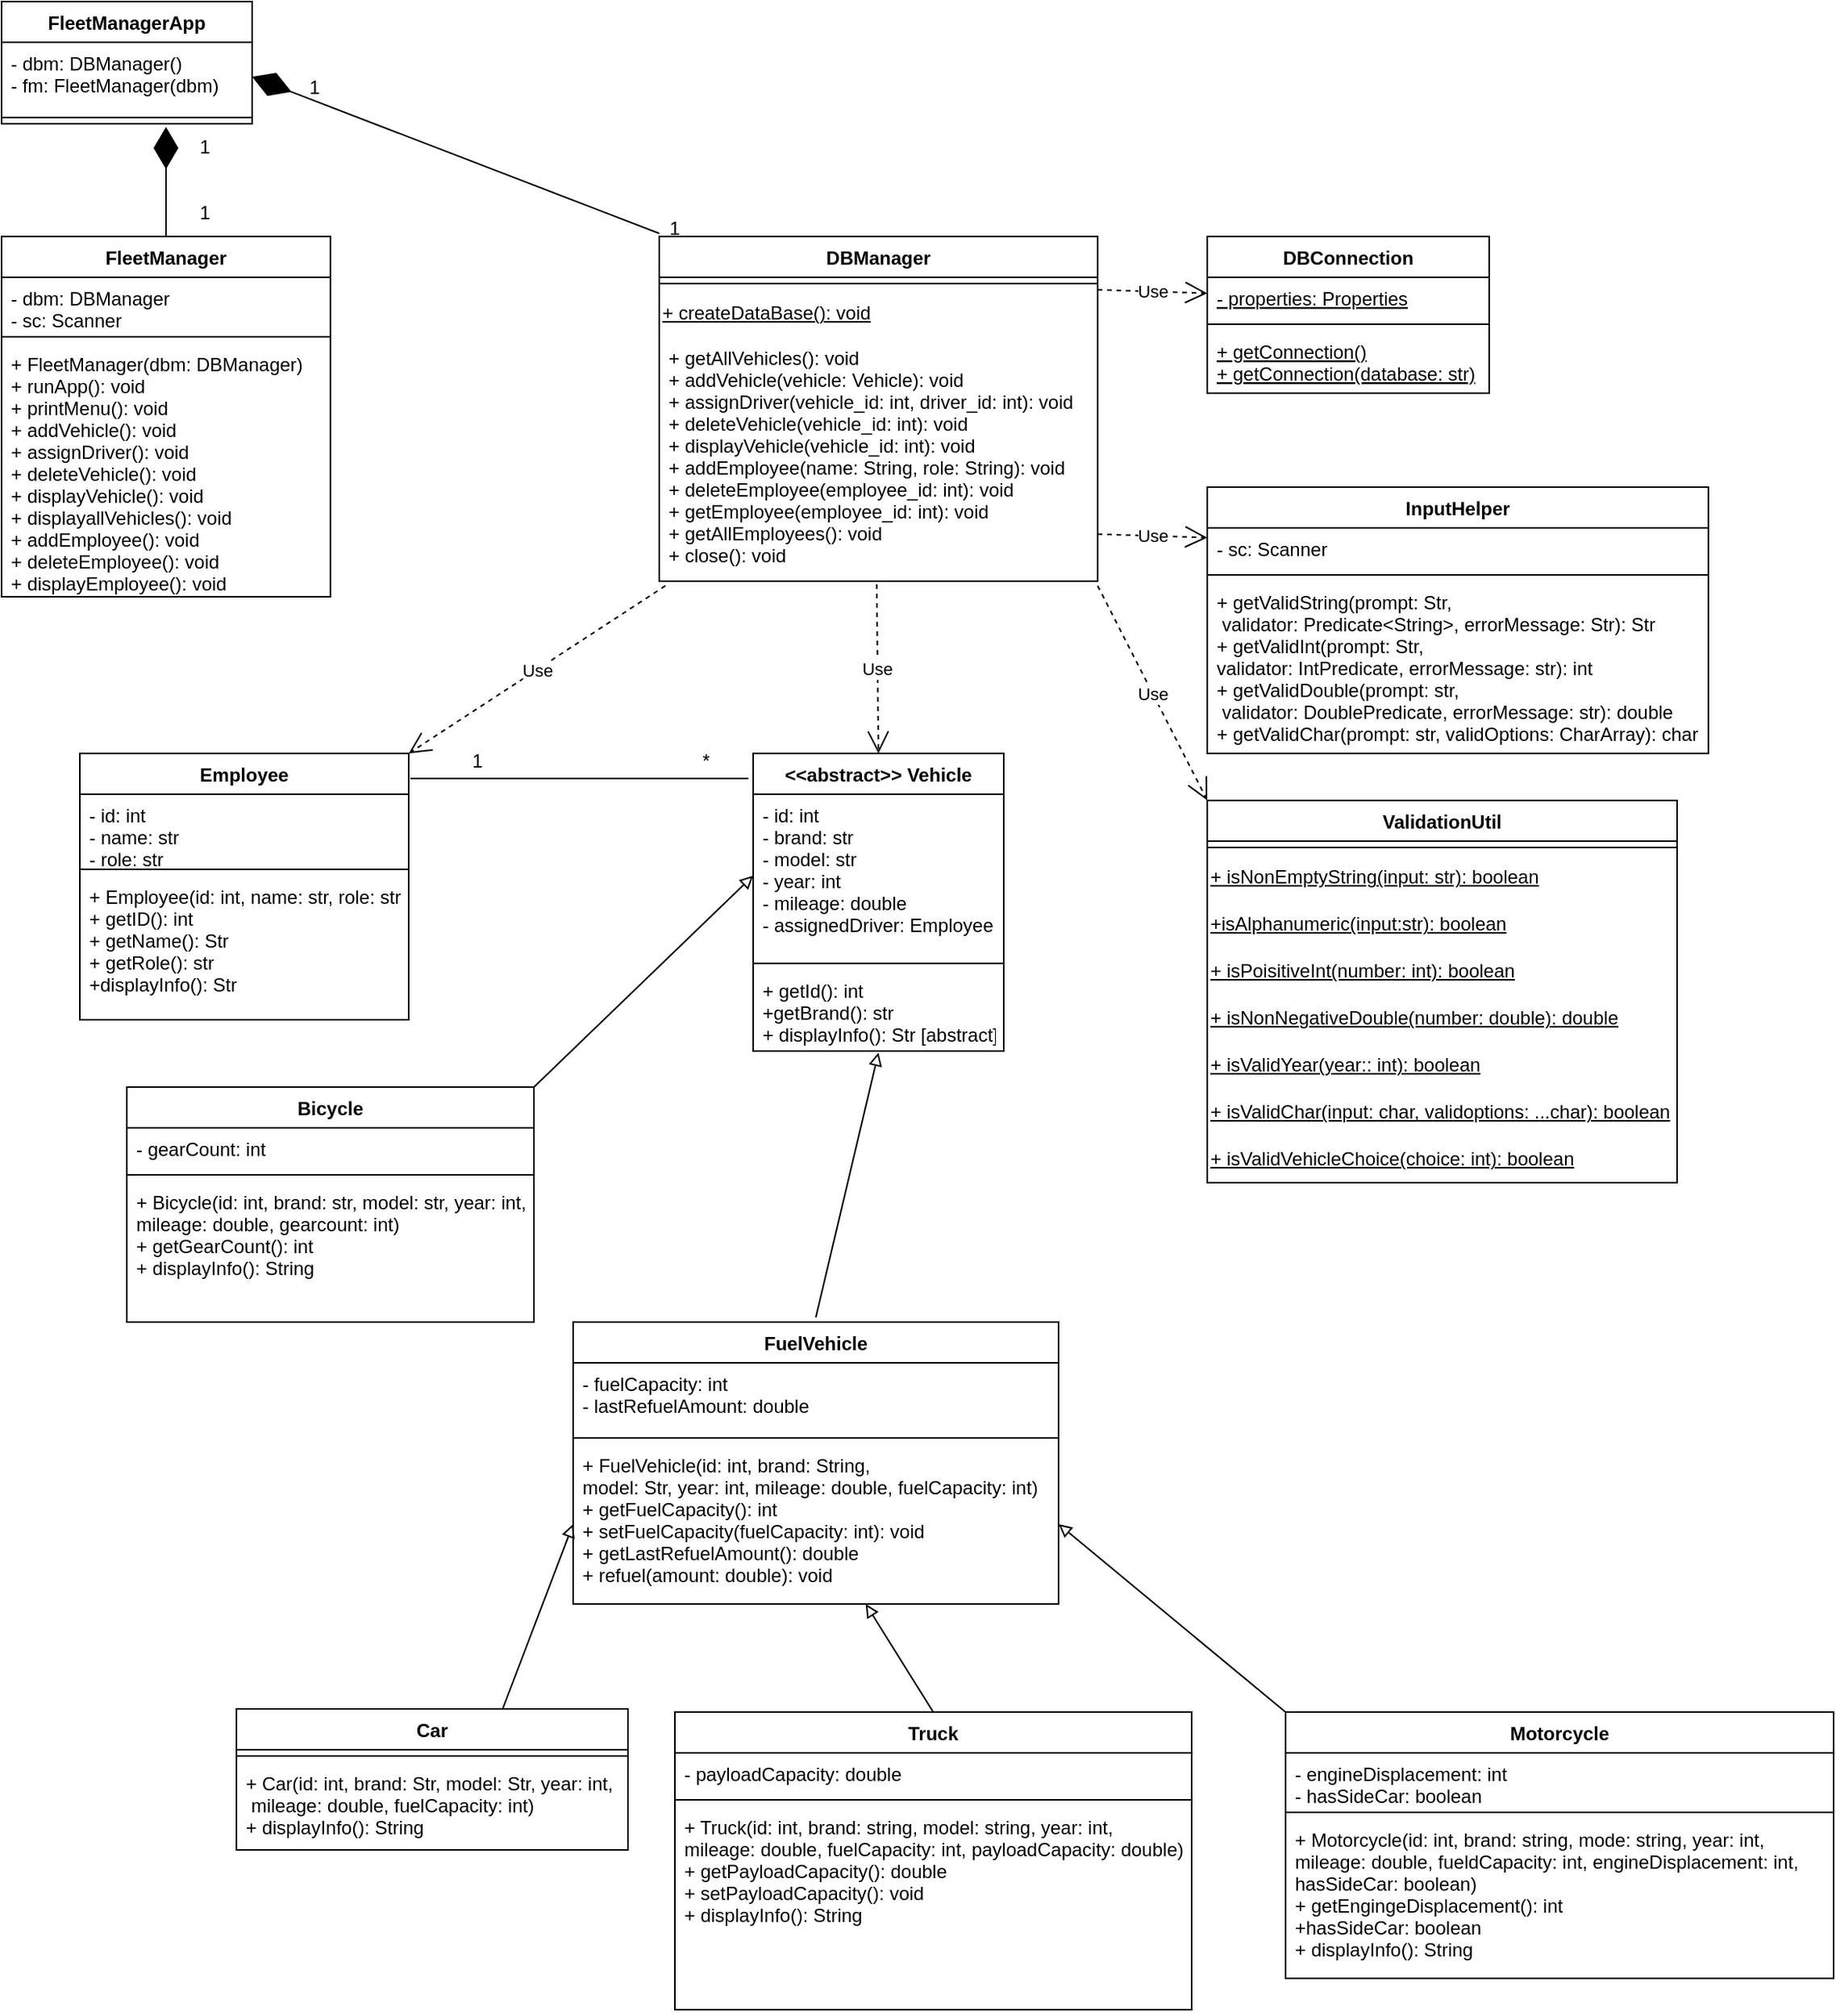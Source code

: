 <mxfile version="19.0.1" type="device"><diagram id="pS79JuQS9IqtgXUpidKO" name="Page-1"><mxGraphModel dx="1182" dy="827" grid="1" gridSize="10" guides="1" tooltips="1" connect="1" arrows="1" fold="1" page="1" pageScale="1" pageWidth="827" pageHeight="1169" math="0" shadow="0"><root><mxCell id="0"/><mxCell id="1" parent="0"/><mxCell id="uZX75bv7C6rgewOvwjsS-1" value="InputHelper" style="swimlane;fontStyle=1;align=center;verticalAlign=top;childLayout=stackLayout;horizontal=1;startSize=26;horizontalStack=0;resizeParent=1;resizeParentMax=0;resizeLast=0;collapsible=1;marginBottom=0;" vertex="1" parent="1"><mxGeometry x="850" y="360" width="320" height="170" as="geometry"/></mxCell><mxCell id="uZX75bv7C6rgewOvwjsS-2" value="- sc: Scanner" style="text;strokeColor=none;fillColor=none;align=left;verticalAlign=top;spacingLeft=4;spacingRight=4;overflow=hidden;rotatable=0;points=[[0,0.5],[1,0.5]];portConstraint=eastwest;" vertex="1" parent="uZX75bv7C6rgewOvwjsS-1"><mxGeometry y="26" width="320" height="26" as="geometry"/></mxCell><mxCell id="uZX75bv7C6rgewOvwjsS-3" value="" style="line;strokeWidth=1;fillColor=none;align=left;verticalAlign=middle;spacingTop=-1;spacingLeft=3;spacingRight=3;rotatable=0;labelPosition=right;points=[];portConstraint=eastwest;" vertex="1" parent="uZX75bv7C6rgewOvwjsS-1"><mxGeometry y="52" width="320" height="8" as="geometry"/></mxCell><mxCell id="uZX75bv7C6rgewOvwjsS-4" value="+ getValidString(prompt: Str,&#10; validator: Predicate&lt;String&gt;, errorMessage: Str): Str&#10;+ getValidInt(prompt: Str, &#10;validator: IntPredicate, errorMessage: str): int &#10;+ getValidDouble(prompt: str,&#10; validator: DoublePredicate, errorMessage: str): double&#10;+ getValidChar(prompt: str, validOptions: CharArray): char" style="text;strokeColor=none;fillColor=none;align=left;verticalAlign=top;spacingLeft=4;spacingRight=4;overflow=hidden;rotatable=0;points=[[0,0.5],[1,0.5]];portConstraint=eastwest;" vertex="1" parent="uZX75bv7C6rgewOvwjsS-1"><mxGeometry y="60" width="320" height="110" as="geometry"/></mxCell><mxCell id="uZX75bv7C6rgewOvwjsS-5" value="DBManager" style="swimlane;fontStyle=1;align=center;verticalAlign=top;childLayout=stackLayout;horizontal=1;startSize=26;horizontalStack=0;resizeParent=1;resizeParentMax=0;resizeLast=0;collapsible=1;marginBottom=0;" vertex="1" parent="1"><mxGeometry x="500" y="200" width="280" height="220" as="geometry"/></mxCell><mxCell id="uZX75bv7C6rgewOvwjsS-7" value="" style="line;strokeWidth=1;fillColor=none;align=left;verticalAlign=middle;spacingTop=-1;spacingLeft=3;spacingRight=3;rotatable=0;labelPosition=right;points=[];portConstraint=eastwest;" vertex="1" parent="uZX75bv7C6rgewOvwjsS-5"><mxGeometry y="26" width="280" height="8" as="geometry"/></mxCell><mxCell id="uZX75bv7C6rgewOvwjsS-24" value="&lt;u&gt;+ createDataBase(): void&lt;/u&gt;" style="text;html=1;strokeColor=none;fillColor=none;align=left;verticalAlign=middle;whiteSpace=wrap;rounded=0;" vertex="1" parent="uZX75bv7C6rgewOvwjsS-5"><mxGeometry y="34" width="280" height="30" as="geometry"/></mxCell><mxCell id="uZX75bv7C6rgewOvwjsS-8" value="+ getAllVehicles(): void&#10;+ addVehicle(vehicle: Vehicle): void&#10;+ assignDriver(vehicle_id: int, driver_id: int): void&#10;+ deleteVehicle(vehicle_id: int): void&#10;+ displayVehicle(vehicle_id: int): void&#10;+ addEmployee(name: String, role: String): void&#10;+ deleteEmployee(employee_id: int): void&#10;+ getEmployee(employee_id: int): void&#10;+ getAllEmployees(): void&#10;+ close(): void" style="text;strokeColor=none;fillColor=none;align=left;verticalAlign=top;spacingLeft=4;spacingRight=4;overflow=hidden;rotatable=0;points=[[0,0.5],[1,0.5]];portConstraint=eastwest;" vertex="1" parent="uZX75bv7C6rgewOvwjsS-5"><mxGeometry y="64" width="280" height="156" as="geometry"/></mxCell><mxCell id="uZX75bv7C6rgewOvwjsS-9" value="FleetManager" style="swimlane;fontStyle=1;align=center;verticalAlign=top;childLayout=stackLayout;horizontal=1;startSize=26;horizontalStack=0;resizeParent=1;resizeParentMax=0;resizeLast=0;collapsible=1;marginBottom=0;" vertex="1" parent="1"><mxGeometry x="80" y="200" width="210" height="230" as="geometry"/></mxCell><mxCell id="uZX75bv7C6rgewOvwjsS-10" value="- dbm: DBManager&#10;- sc: Scanner" style="text;strokeColor=none;fillColor=none;align=left;verticalAlign=top;spacingLeft=4;spacingRight=4;overflow=hidden;rotatable=0;points=[[0,0.5],[1,0.5]];portConstraint=eastwest;" vertex="1" parent="uZX75bv7C6rgewOvwjsS-9"><mxGeometry y="26" width="210" height="34" as="geometry"/></mxCell><mxCell id="uZX75bv7C6rgewOvwjsS-11" value="" style="line;strokeWidth=1;fillColor=none;align=left;verticalAlign=middle;spacingTop=-1;spacingLeft=3;spacingRight=3;rotatable=0;labelPosition=right;points=[];portConstraint=eastwest;" vertex="1" parent="uZX75bv7C6rgewOvwjsS-9"><mxGeometry y="60" width="210" height="8" as="geometry"/></mxCell><mxCell id="uZX75bv7C6rgewOvwjsS-12" value="+ FleetManager(dbm: DBManager)&#10;+ runApp(): void&#10;+ printMenu(): void&#10;+ addVehicle(): void&#10;+ assignDriver(): void&#10;+ deleteVehicle(): void&#10;+ displayVehicle(): void&#10;+ displayallVehicles(): void&#10;+ addEmployee(): void&#10;+ deleteEmployee(): void&#10;+ displayEmployee(): void" style="text;strokeColor=none;fillColor=none;align=left;verticalAlign=top;spacingLeft=4;spacingRight=4;overflow=hidden;rotatable=0;points=[[0,0.5],[1,0.5]];portConstraint=eastwest;" vertex="1" parent="uZX75bv7C6rgewOvwjsS-9"><mxGeometry y="68" width="210" height="162" as="geometry"/></mxCell><mxCell id="uZX75bv7C6rgewOvwjsS-13" value="FleetManagerApp" style="swimlane;fontStyle=1;align=center;verticalAlign=top;childLayout=stackLayout;horizontal=1;startSize=26;horizontalStack=0;resizeParent=1;resizeParentMax=0;resizeLast=0;collapsible=1;marginBottom=0;" vertex="1" parent="1"><mxGeometry x="80" y="50" width="160" height="78" as="geometry"/></mxCell><mxCell id="uZX75bv7C6rgewOvwjsS-14" value="- dbm: DBManager()&#10;- fm: FleetManager(dbm)" style="text;strokeColor=none;fillColor=none;align=left;verticalAlign=top;spacingLeft=4;spacingRight=4;overflow=hidden;rotatable=0;points=[[0,0.5],[1,0.5]];portConstraint=eastwest;" vertex="1" parent="uZX75bv7C6rgewOvwjsS-13"><mxGeometry y="26" width="160" height="44" as="geometry"/></mxCell><mxCell id="uZX75bv7C6rgewOvwjsS-15" value="" style="line;strokeWidth=1;fillColor=none;align=left;verticalAlign=middle;spacingTop=-1;spacingLeft=3;spacingRight=3;rotatable=0;labelPosition=right;points=[];portConstraint=eastwest;" vertex="1" parent="uZX75bv7C6rgewOvwjsS-13"><mxGeometry y="70" width="160" height="8" as="geometry"/></mxCell><mxCell id="uZX75bv7C6rgewOvwjsS-21" value="" style="endArrow=diamondThin;endFill=1;endSize=24;html=1;rounded=0;exitX=0.5;exitY=0;exitDx=0;exitDy=0;" edge="1" parent="1" source="uZX75bv7C6rgewOvwjsS-9"><mxGeometry width="160" relative="1" as="geometry"><mxPoint x="305" y="180" as="sourcePoint"/><mxPoint x="185" y="130" as="targetPoint"/></mxGeometry></mxCell><mxCell id="uZX75bv7C6rgewOvwjsS-22" value="1" style="text;html=1;strokeColor=none;fillColor=none;align=center;verticalAlign=middle;whiteSpace=wrap;rounded=0;" vertex="1" parent="1"><mxGeometry x="180" y="128" width="60" height="30" as="geometry"/></mxCell><mxCell id="uZX75bv7C6rgewOvwjsS-23" value="1" style="text;html=1;strokeColor=none;fillColor=none;align=center;verticalAlign=middle;whiteSpace=wrap;rounded=0;" vertex="1" parent="1"><mxGeometry x="180" y="170" width="60" height="30" as="geometry"/></mxCell><mxCell id="uZX75bv7C6rgewOvwjsS-25" value="" style="endArrow=diamondThin;endFill=1;endSize=24;html=1;rounded=0;exitX=0.5;exitY=0;exitDx=0;exitDy=0;entryX=1;entryY=0.5;entryDx=0;entryDy=0;" edge="1" parent="1" target="uZX75bv7C6rgewOvwjsS-14"><mxGeometry width="160" relative="1" as="geometry"><mxPoint x="500" y="198" as="sourcePoint"/><mxPoint x="250" y="110" as="targetPoint"/></mxGeometry></mxCell><mxCell id="uZX75bv7C6rgewOvwjsS-26" value="1" style="text;html=1;strokeColor=none;fillColor=none;align=center;verticalAlign=middle;whiteSpace=wrap;rounded=0;" vertex="1" parent="1"><mxGeometry x="250" y="90" width="60" height="30" as="geometry"/></mxCell><mxCell id="uZX75bv7C6rgewOvwjsS-27" value="1" style="text;html=1;strokeColor=none;fillColor=none;align=center;verticalAlign=middle;whiteSpace=wrap;rounded=0;" vertex="1" parent="1"><mxGeometry x="480" y="180" width="60" height="30" as="geometry"/></mxCell><mxCell id="uZX75bv7C6rgewOvwjsS-28" value="DBConnection" style="swimlane;fontStyle=1;align=center;verticalAlign=top;childLayout=stackLayout;horizontal=1;startSize=26;horizontalStack=0;resizeParent=1;resizeParentMax=0;resizeLast=0;collapsible=1;marginBottom=0;" vertex="1" parent="1"><mxGeometry x="850" y="200" width="180" height="100" as="geometry"/></mxCell><mxCell id="uZX75bv7C6rgewOvwjsS-29" value="- properties: Properties" style="text;strokeColor=none;fillColor=none;align=left;verticalAlign=top;spacingLeft=4;spacingRight=4;overflow=hidden;rotatable=0;points=[[0,0.5],[1,0.5]];portConstraint=eastwest;fontStyle=4" vertex="1" parent="uZX75bv7C6rgewOvwjsS-28"><mxGeometry y="26" width="180" height="26" as="geometry"/></mxCell><mxCell id="uZX75bv7C6rgewOvwjsS-30" value="" style="line;strokeWidth=1;fillColor=none;align=left;verticalAlign=middle;spacingTop=-1;spacingLeft=3;spacingRight=3;rotatable=0;labelPosition=right;points=[];portConstraint=eastwest;" vertex="1" parent="uZX75bv7C6rgewOvwjsS-28"><mxGeometry y="52" width="180" height="8" as="geometry"/></mxCell><mxCell id="uZX75bv7C6rgewOvwjsS-31" value="+ getConnection()&#10;+ getConnection(database: str)" style="text;strokeColor=none;fillColor=none;align=left;verticalAlign=top;spacingLeft=4;spacingRight=4;overflow=hidden;rotatable=0;points=[[0,0.5],[1,0.5]];portConstraint=eastwest;fontStyle=4" vertex="1" parent="uZX75bv7C6rgewOvwjsS-28"><mxGeometry y="60" width="180" height="40" as="geometry"/></mxCell><mxCell id="uZX75bv7C6rgewOvwjsS-32" value="Use" style="endArrow=open;endSize=12;dashed=1;html=1;rounded=0;exitX=1;exitY=0;exitDx=0;exitDy=0;" edge="1" parent="1" source="uZX75bv7C6rgewOvwjsS-24" target="uZX75bv7C6rgewOvwjsS-29"><mxGeometry width="160" relative="1" as="geometry"><mxPoint x="810" y="287" as="sourcePoint"/><mxPoint x="878.2" y="288.126" as="targetPoint"/></mxGeometry></mxCell><mxCell id="uZX75bv7C6rgewOvwjsS-33" value="Use" style="endArrow=open;endSize=12;dashed=1;html=1;rounded=0;exitX=1;exitY=0;exitDx=0;exitDy=0;" edge="1" parent="1"><mxGeometry width="160" relative="1" as="geometry"><mxPoint x="780" y="390" as="sourcePoint"/><mxPoint x="850" y="392.188" as="targetPoint"/></mxGeometry></mxCell><mxCell id="uZX75bv7C6rgewOvwjsS-34" value="ValidationUtil" style="swimlane;fontStyle=1;align=center;verticalAlign=top;childLayout=stackLayout;horizontal=1;startSize=26;horizontalStack=0;resizeParent=1;resizeParentMax=0;resizeLast=0;collapsible=1;marginBottom=0;" vertex="1" parent="1"><mxGeometry x="850" y="560" width="300" height="244" as="geometry"/></mxCell><mxCell id="uZX75bv7C6rgewOvwjsS-36" value="" style="line;strokeWidth=1;fillColor=none;align=left;verticalAlign=middle;spacingTop=-1;spacingLeft=3;spacingRight=3;rotatable=0;labelPosition=right;points=[];portConstraint=eastwest;" vertex="1" parent="uZX75bv7C6rgewOvwjsS-34"><mxGeometry y="26" width="300" height="8" as="geometry"/></mxCell><mxCell id="uZX75bv7C6rgewOvwjsS-38" value="+ isNonEmptyString(input: str): boolean" style="text;html=1;strokeColor=none;fillColor=none;align=left;verticalAlign=middle;whiteSpace=wrap;rounded=0;fontStyle=4" vertex="1" parent="uZX75bv7C6rgewOvwjsS-34"><mxGeometry y="34" width="300" height="30" as="geometry"/></mxCell><mxCell id="uZX75bv7C6rgewOvwjsS-44" value="+isAlphanumeric(input:str): boolean" style="text;html=1;strokeColor=none;fillColor=none;align=left;verticalAlign=middle;whiteSpace=wrap;rounded=0;fontStyle=4" vertex="1" parent="uZX75bv7C6rgewOvwjsS-34"><mxGeometry y="64" width="300" height="30" as="geometry"/></mxCell><mxCell id="uZX75bv7C6rgewOvwjsS-39" value="+ isPoisitiveInt(number: int): boolean" style="text;html=1;strokeColor=none;fillColor=none;align=left;verticalAlign=middle;whiteSpace=wrap;rounded=0;fontStyle=4" vertex="1" parent="uZX75bv7C6rgewOvwjsS-34"><mxGeometry y="94" width="300" height="30" as="geometry"/></mxCell><mxCell id="uZX75bv7C6rgewOvwjsS-43" value="+ isNonNegativeDouble(number: double): double" style="text;html=1;strokeColor=none;fillColor=none;align=left;verticalAlign=middle;whiteSpace=wrap;rounded=0;fontStyle=4" vertex="1" parent="uZX75bv7C6rgewOvwjsS-34"><mxGeometry y="124" width="300" height="30" as="geometry"/></mxCell><mxCell id="uZX75bv7C6rgewOvwjsS-40" value="+ isValidYear(year:: int): boolean" style="text;html=1;strokeColor=none;fillColor=none;align=left;verticalAlign=middle;whiteSpace=wrap;rounded=0;fontStyle=4" vertex="1" parent="uZX75bv7C6rgewOvwjsS-34"><mxGeometry y="154" width="300" height="30" as="geometry"/></mxCell><mxCell id="uZX75bv7C6rgewOvwjsS-42" value="+ isValidChar(input: char, validoptions: ...char): boolean" style="text;html=1;strokeColor=none;fillColor=none;align=left;verticalAlign=middle;whiteSpace=wrap;rounded=0;fontStyle=4" vertex="1" parent="uZX75bv7C6rgewOvwjsS-34"><mxGeometry y="184" width="300" height="30" as="geometry"/></mxCell><mxCell id="uZX75bv7C6rgewOvwjsS-41" value="+ isValidVehicleChoice(choice: int): boolean" style="text;html=1;strokeColor=none;fillColor=none;align=left;verticalAlign=middle;whiteSpace=wrap;rounded=0;fontStyle=4" vertex="1" parent="uZX75bv7C6rgewOvwjsS-34"><mxGeometry y="214" width="300" height="30" as="geometry"/></mxCell><mxCell id="uZX75bv7C6rgewOvwjsS-45" value="Use" style="endArrow=open;endSize=12;dashed=1;html=1;rounded=0;exitX=1;exitY=1.019;exitDx=0;exitDy=0;exitPerimeter=0;entryX=0;entryY=0;entryDx=0;entryDy=0;" edge="1" parent="1" source="uZX75bv7C6rgewOvwjsS-8" target="uZX75bv7C6rgewOvwjsS-34"><mxGeometry width="160" relative="1" as="geometry"><mxPoint x="750" y="470" as="sourcePoint"/><mxPoint x="820" y="472.188" as="targetPoint"/></mxGeometry></mxCell><mxCell id="uZX75bv7C6rgewOvwjsS-46" value="&lt;&lt;abstract&gt;&gt; Vehicle" style="swimlane;fontStyle=1;align=center;verticalAlign=top;childLayout=stackLayout;horizontal=1;startSize=26;horizontalStack=0;resizeParent=1;resizeParentMax=0;resizeLast=0;collapsible=1;marginBottom=0;" vertex="1" parent="1"><mxGeometry x="560" y="530" width="160" height="190" as="geometry"/></mxCell><mxCell id="uZX75bv7C6rgewOvwjsS-47" value="- id: int&#10;- brand: str&#10;- model: str&#10;- year: int&#10;- mileage: double&#10;- assignedDriver: Employee" style="text;strokeColor=none;fillColor=none;align=left;verticalAlign=top;spacingLeft=4;spacingRight=4;overflow=hidden;rotatable=0;points=[[0,0.5],[1,0.5]];portConstraint=eastwest;" vertex="1" parent="uZX75bv7C6rgewOvwjsS-46"><mxGeometry y="26" width="160" height="104" as="geometry"/></mxCell><mxCell id="uZX75bv7C6rgewOvwjsS-48" value="" style="line;strokeWidth=1;fillColor=none;align=left;verticalAlign=middle;spacingTop=-1;spacingLeft=3;spacingRight=3;rotatable=0;labelPosition=right;points=[];portConstraint=eastwest;" vertex="1" parent="uZX75bv7C6rgewOvwjsS-46"><mxGeometry y="130" width="160" height="8" as="geometry"/></mxCell><mxCell id="uZX75bv7C6rgewOvwjsS-49" value="+ getId(): int&#10;+getBrand(): str&#10;+ displayInfo(): Str [abstract]" style="text;strokeColor=none;fillColor=none;align=left;verticalAlign=top;spacingLeft=4;spacingRight=4;overflow=hidden;rotatable=0;points=[[0,0.5],[1,0.5]];portConstraint=eastwest;" vertex="1" parent="uZX75bv7C6rgewOvwjsS-46"><mxGeometry y="138" width="160" height="52" as="geometry"/></mxCell><mxCell id="uZX75bv7C6rgewOvwjsS-50" value="Motorcycle" style="swimlane;fontStyle=1;align=center;verticalAlign=top;childLayout=stackLayout;horizontal=1;startSize=26;horizontalStack=0;resizeParent=1;resizeParentMax=0;resizeLast=0;collapsible=1;marginBottom=0;" vertex="1" parent="1"><mxGeometry x="900" y="1142" width="350" height="170" as="geometry"/></mxCell><mxCell id="uZX75bv7C6rgewOvwjsS-51" value="- engineDisplacement: int&#10;- hasSideCar: boolean&#10;" style="text;strokeColor=none;fillColor=none;align=left;verticalAlign=top;spacingLeft=4;spacingRight=4;overflow=hidden;rotatable=0;points=[[0,0.5],[1,0.5]];portConstraint=eastwest;" vertex="1" parent="uZX75bv7C6rgewOvwjsS-50"><mxGeometry y="26" width="350" height="34" as="geometry"/></mxCell><mxCell id="uZX75bv7C6rgewOvwjsS-52" value="" style="line;strokeWidth=1;fillColor=none;align=left;verticalAlign=middle;spacingTop=-1;spacingLeft=3;spacingRight=3;rotatable=0;labelPosition=right;points=[];portConstraint=eastwest;" vertex="1" parent="uZX75bv7C6rgewOvwjsS-50"><mxGeometry y="60" width="350" height="8" as="geometry"/></mxCell><mxCell id="uZX75bv7C6rgewOvwjsS-53" value="+ Motorcycle(id: int, brand: string, mode: string, year: int,&#10;mileage: double, fueldCapacity: int, engineDisplacement: int,&#10;hasSideCar: boolean)&#10;+ getEngingeDisplacement(): int&#10;+hasSideCar: boolean&#10;+ displayInfo(): String" style="text;strokeColor=none;fillColor=none;align=left;verticalAlign=top;spacingLeft=4;spacingRight=4;overflow=hidden;rotatable=0;points=[[0,0.5],[1,0.5]];portConstraint=eastwest;" vertex="1" parent="uZX75bv7C6rgewOvwjsS-50"><mxGeometry y="68" width="350" height="102" as="geometry"/></mxCell><mxCell id="uZX75bv7C6rgewOvwjsS-54" value="Truck" style="swimlane;fontStyle=1;align=center;verticalAlign=top;childLayout=stackLayout;horizontal=1;startSize=26;horizontalStack=0;resizeParent=1;resizeParentMax=0;resizeLast=0;collapsible=1;marginBottom=0;" vertex="1" parent="1"><mxGeometry x="510" y="1142" width="330" height="190" as="geometry"/></mxCell><mxCell id="uZX75bv7C6rgewOvwjsS-55" value="- payloadCapacity: double" style="text;strokeColor=none;fillColor=none;align=left;verticalAlign=top;spacingLeft=4;spacingRight=4;overflow=hidden;rotatable=0;points=[[0,0.5],[1,0.5]];portConstraint=eastwest;" vertex="1" parent="uZX75bv7C6rgewOvwjsS-54"><mxGeometry y="26" width="330" height="26" as="geometry"/></mxCell><mxCell id="uZX75bv7C6rgewOvwjsS-56" value="" style="line;strokeWidth=1;fillColor=none;align=left;verticalAlign=middle;spacingTop=-1;spacingLeft=3;spacingRight=3;rotatable=0;labelPosition=right;points=[];portConstraint=eastwest;" vertex="1" parent="uZX75bv7C6rgewOvwjsS-54"><mxGeometry y="52" width="330" height="8" as="geometry"/></mxCell><mxCell id="uZX75bv7C6rgewOvwjsS-57" value="+ Truck(id: int, brand: string, model: string, year: int,&#10;mileage: double, fuelCapacity: int, payloadCapacity: double)&#10;+ getPayloadCapacity(): double&#10;+ setPayloadCapacity(): void&#10;+ displayInfo(): String" style="text;strokeColor=none;fillColor=none;align=left;verticalAlign=top;spacingLeft=4;spacingRight=4;overflow=hidden;rotatable=0;points=[[0,0.5],[1,0.5]];portConstraint=eastwest;" vertex="1" parent="uZX75bv7C6rgewOvwjsS-54"><mxGeometry y="60" width="330" height="130" as="geometry"/></mxCell><mxCell id="uZX75bv7C6rgewOvwjsS-58" value="Bicycle" style="swimlane;fontStyle=1;align=center;verticalAlign=top;childLayout=stackLayout;horizontal=1;startSize=26;horizontalStack=0;resizeParent=1;resizeParentMax=0;resizeLast=0;collapsible=1;marginBottom=0;" vertex="1" parent="1"><mxGeometry x="160" y="743" width="260" height="150" as="geometry"/></mxCell><mxCell id="uZX75bv7C6rgewOvwjsS-59" value="- gearCount: int" style="text;strokeColor=none;fillColor=none;align=left;verticalAlign=top;spacingLeft=4;spacingRight=4;overflow=hidden;rotatable=0;points=[[0,0.5],[1,0.5]];portConstraint=eastwest;" vertex="1" parent="uZX75bv7C6rgewOvwjsS-58"><mxGeometry y="26" width="260" height="26" as="geometry"/></mxCell><mxCell id="uZX75bv7C6rgewOvwjsS-60" value="" style="line;strokeWidth=1;fillColor=none;align=left;verticalAlign=middle;spacingTop=-1;spacingLeft=3;spacingRight=3;rotatable=0;labelPosition=right;points=[];portConstraint=eastwest;" vertex="1" parent="uZX75bv7C6rgewOvwjsS-58"><mxGeometry y="52" width="260" height="8" as="geometry"/></mxCell><mxCell id="uZX75bv7C6rgewOvwjsS-61" value="+ Bicycle(id: int, brand: str, model: str, year: int,&#10;mileage: double, gearcount: int)&#10;+ getGearCount(): int&#10;+ displayInfo(): String" style="text;strokeColor=none;fillColor=none;align=left;verticalAlign=top;spacingLeft=4;spacingRight=4;overflow=hidden;rotatable=0;points=[[0,0.5],[1,0.5]];portConstraint=eastwest;" vertex="1" parent="uZX75bv7C6rgewOvwjsS-58"><mxGeometry y="60" width="260" height="90" as="geometry"/></mxCell><mxCell id="uZX75bv7C6rgewOvwjsS-62" value="Car" style="swimlane;fontStyle=1;align=center;verticalAlign=top;childLayout=stackLayout;horizontal=1;startSize=26;horizontalStack=0;resizeParent=1;resizeParentMax=0;resizeLast=0;collapsible=1;marginBottom=0;" vertex="1" parent="1"><mxGeometry x="230" y="1140" width="250" height="90" as="geometry"/></mxCell><mxCell id="uZX75bv7C6rgewOvwjsS-64" value="" style="line;strokeWidth=1;fillColor=none;align=left;verticalAlign=middle;spacingTop=-1;spacingLeft=3;spacingRight=3;rotatable=0;labelPosition=right;points=[];portConstraint=eastwest;" vertex="1" parent="uZX75bv7C6rgewOvwjsS-62"><mxGeometry y="26" width="250" height="8" as="geometry"/></mxCell><mxCell id="uZX75bv7C6rgewOvwjsS-65" value="+ Car(id: int, brand: Str, model: Str, year: int,&#10; mileage: double, fuelCapacity: int)&#10;+ displayInfo(): String" style="text;strokeColor=none;fillColor=none;align=left;verticalAlign=top;spacingLeft=4;spacingRight=4;overflow=hidden;rotatable=0;points=[[0,0.5],[1,0.5]];portConstraint=eastwest;" vertex="1" parent="uZX75bv7C6rgewOvwjsS-62"><mxGeometry y="34" width="250" height="56" as="geometry"/></mxCell><mxCell id="uZX75bv7C6rgewOvwjsS-68" value="FuelVehicle" style="swimlane;fontStyle=1;align=center;verticalAlign=top;childLayout=stackLayout;horizontal=1;startSize=26;horizontalStack=0;resizeParent=1;resizeParentMax=0;resizeLast=0;collapsible=1;marginBottom=0;" vertex="1" parent="1"><mxGeometry x="445" y="893" width="310" height="180" as="geometry"/></mxCell><mxCell id="uZX75bv7C6rgewOvwjsS-69" value="- fuelCapacity: int&#10;- lastRefuelAmount: double" style="text;strokeColor=none;fillColor=none;align=left;verticalAlign=top;spacingLeft=4;spacingRight=4;overflow=hidden;rotatable=0;points=[[0,0.5],[1,0.5]];portConstraint=eastwest;" vertex="1" parent="uZX75bv7C6rgewOvwjsS-68"><mxGeometry y="26" width="310" height="44" as="geometry"/></mxCell><mxCell id="uZX75bv7C6rgewOvwjsS-70" value="" style="line;strokeWidth=1;fillColor=none;align=left;verticalAlign=middle;spacingTop=-1;spacingLeft=3;spacingRight=3;rotatable=0;labelPosition=right;points=[];portConstraint=eastwest;" vertex="1" parent="uZX75bv7C6rgewOvwjsS-68"><mxGeometry y="70" width="310" height="8" as="geometry"/></mxCell><mxCell id="uZX75bv7C6rgewOvwjsS-71" value="+ FuelVehicle(id: int, brand: String, &#10;model: Str, year: int, mileage: double, fuelCapacity: int)&#10;+ getFuelCapacity(): int&#10;+ setFuelCapacity(fuelCapacity: int): void&#10;+ getLastRefuelAmount(): double&#10;+ refuel(amount: double): void" style="text;strokeColor=none;fillColor=none;align=left;verticalAlign=top;spacingLeft=4;spacingRight=4;overflow=hidden;rotatable=0;points=[[0,0.5],[1,0.5]];portConstraint=eastwest;" vertex="1" parent="uZX75bv7C6rgewOvwjsS-68"><mxGeometry y="78" width="310" height="102" as="geometry"/></mxCell><mxCell id="uZX75bv7C6rgewOvwjsS-72" value="" style="endArrow=block;html=1;rounded=0;entryX=0.5;entryY=1.019;entryDx=0;entryDy=0;entryPerimeter=0;endFill=0;" edge="1" parent="1" target="uZX75bv7C6rgewOvwjsS-49"><mxGeometry width="50" height="50" relative="1" as="geometry"><mxPoint x="600" y="890" as="sourcePoint"/><mxPoint x="660" y="820" as="targetPoint"/></mxGeometry></mxCell><mxCell id="uZX75bv7C6rgewOvwjsS-74" value="" style="endArrow=block;html=1;rounded=0;entryX=0;entryY=0.5;entryDx=0;entryDy=0;endFill=0;" edge="1" parent="1" target="uZX75bv7C6rgewOvwjsS-71"><mxGeometry width="50" height="50" relative="1" as="geometry"><mxPoint x="400" y="1140" as="sourcePoint"/><mxPoint x="400" y="1070.988" as="targetPoint"/></mxGeometry></mxCell><mxCell id="uZX75bv7C6rgewOvwjsS-75" value="" style="endArrow=block;html=1;rounded=0;endFill=0;exitX=0.5;exitY=0;exitDx=0;exitDy=0;" edge="1" parent="1" source="uZX75bv7C6rgewOvwjsS-54" target="uZX75bv7C6rgewOvwjsS-71"><mxGeometry width="50" height="50" relative="1" as="geometry"><mxPoint x="620" y="910" as="sourcePoint"/><mxPoint x="620" y="840.988" as="targetPoint"/></mxGeometry></mxCell><mxCell id="uZX75bv7C6rgewOvwjsS-76" value="" style="endArrow=block;html=1;rounded=0;entryX=1;entryY=0.5;entryDx=0;entryDy=0;endFill=0;exitX=0;exitY=0;exitDx=0;exitDy=0;" edge="1" parent="1" source="uZX75bv7C6rgewOvwjsS-50" target="uZX75bv7C6rgewOvwjsS-71"><mxGeometry width="50" height="50" relative="1" as="geometry"><mxPoint x="630" y="920" as="sourcePoint"/><mxPoint x="630" y="850.988" as="targetPoint"/></mxGeometry></mxCell><mxCell id="uZX75bv7C6rgewOvwjsS-77" value="" style="endArrow=block;html=1;rounded=0;entryX=0;entryY=0.5;entryDx=0;entryDy=0;endFill=0;exitX=1;exitY=0;exitDx=0;exitDy=0;" edge="1" parent="1" source="uZX75bv7C6rgewOvwjsS-58" target="uZX75bv7C6rgewOvwjsS-47"><mxGeometry width="50" height="50" relative="1" as="geometry"><mxPoint x="640" y="930" as="sourcePoint"/><mxPoint x="640" y="860.988" as="targetPoint"/></mxGeometry></mxCell><mxCell id="uZX75bv7C6rgewOvwjsS-78" value="Use" style="endArrow=open;endSize=12;dashed=1;html=1;rounded=0;entryX=0.5;entryY=0;entryDx=0;entryDy=0;exitX=0.496;exitY=1.013;exitDx=0;exitDy=0;exitPerimeter=0;" edge="1" parent="1" source="uZX75bv7C6rgewOvwjsS-8" target="uZX75bv7C6rgewOvwjsS-46"><mxGeometry width="160" relative="1" as="geometry"><mxPoint x="673" y="443.36" as="sourcePoint"/><mxPoint x="670" y="505" as="targetPoint"/></mxGeometry></mxCell><mxCell id="uZX75bv7C6rgewOvwjsS-79" value="Employee" style="swimlane;fontStyle=1;align=center;verticalAlign=top;childLayout=stackLayout;horizontal=1;startSize=26;horizontalStack=0;resizeParent=1;resizeParentMax=0;resizeLast=0;collapsible=1;marginBottom=0;" vertex="1" parent="1"><mxGeometry x="130" y="530" width="210" height="170" as="geometry"/></mxCell><mxCell id="uZX75bv7C6rgewOvwjsS-80" value="- id: int&#10;- name: str&#10;- role: str" style="text;strokeColor=none;fillColor=none;align=left;verticalAlign=top;spacingLeft=4;spacingRight=4;overflow=hidden;rotatable=0;points=[[0,0.5],[1,0.5]];portConstraint=eastwest;" vertex="1" parent="uZX75bv7C6rgewOvwjsS-79"><mxGeometry y="26" width="210" height="44" as="geometry"/></mxCell><mxCell id="uZX75bv7C6rgewOvwjsS-81" value="" style="line;strokeWidth=1;fillColor=none;align=left;verticalAlign=middle;spacingTop=-1;spacingLeft=3;spacingRight=3;rotatable=0;labelPosition=right;points=[];portConstraint=eastwest;" vertex="1" parent="uZX75bv7C6rgewOvwjsS-79"><mxGeometry y="70" width="210" height="8" as="geometry"/></mxCell><mxCell id="uZX75bv7C6rgewOvwjsS-82" value="+ Employee(id: int, name: str, role: str)&#10;+ getID(): int&#10;+ getName(): Str&#10;+ getRole(): str&#10;+displayInfo(): Str" style="text;strokeColor=none;fillColor=none;align=left;verticalAlign=top;spacingLeft=4;spacingRight=4;overflow=hidden;rotatable=0;points=[[0,0.5],[1,0.5]];portConstraint=eastwest;" vertex="1" parent="uZX75bv7C6rgewOvwjsS-79"><mxGeometry y="78" width="210" height="92" as="geometry"/></mxCell><mxCell id="uZX75bv7C6rgewOvwjsS-83" value="Use" style="endArrow=open;endSize=12;dashed=1;html=1;rounded=0;entryX=1;entryY=0;entryDx=0;entryDy=0;exitX=0.014;exitY=1.019;exitDx=0;exitDy=0;exitPerimeter=0;" edge="1" parent="1" source="uZX75bv7C6rgewOvwjsS-8" target="uZX75bv7C6rgewOvwjsS-79"><mxGeometry width="160" relative="1" as="geometry"><mxPoint x="648.88" y="432.028" as="sourcePoint"/><mxPoint x="650" y="540" as="targetPoint"/></mxGeometry></mxCell><mxCell id="uZX75bv7C6rgewOvwjsS-84" value="" style="endArrow=none;html=1;rounded=0;exitX=1.005;exitY=0.094;exitDx=0;exitDy=0;exitPerimeter=0;entryX=-0.019;entryY=0.084;entryDx=0;entryDy=0;entryPerimeter=0;" edge="1" parent="1" source="uZX75bv7C6rgewOvwjsS-79" target="uZX75bv7C6rgewOvwjsS-46"><mxGeometry width="50" height="50" relative="1" as="geometry"><mxPoint x="450" y="470" as="sourcePoint"/><mxPoint x="500" y="420" as="targetPoint"/></mxGeometry></mxCell><mxCell id="uZX75bv7C6rgewOvwjsS-85" value="*" style="text;html=1;strokeColor=none;fillColor=none;align=center;verticalAlign=middle;whiteSpace=wrap;rounded=0;" vertex="1" parent="1"><mxGeometry x="500" y="520" width="60" height="30" as="geometry"/></mxCell><mxCell id="uZX75bv7C6rgewOvwjsS-86" value="1" style="text;html=1;strokeColor=none;fillColor=none;align=center;verticalAlign=middle;whiteSpace=wrap;rounded=0;" vertex="1" parent="1"><mxGeometry x="354" y="520" width="60" height="30" as="geometry"/></mxCell></root></mxGraphModel></diagram></mxfile>